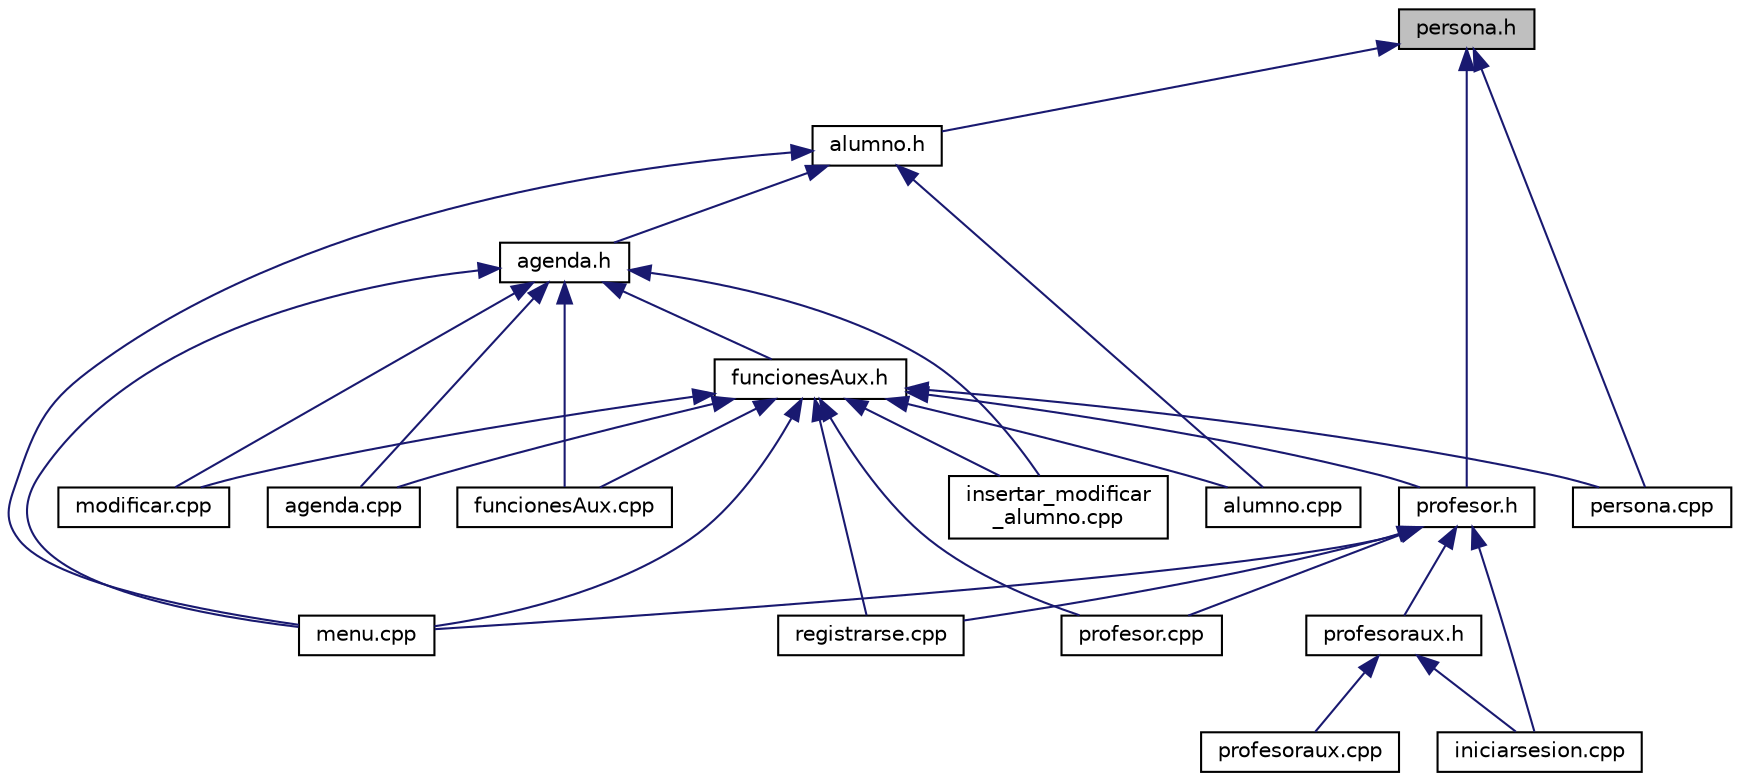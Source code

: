 digraph "persona.h"
{
  edge [fontname="Helvetica",fontsize="10",labelfontname="Helvetica",labelfontsize="10"];
  node [fontname="Helvetica",fontsize="10",shape=record];
  Node2 [label="persona.h",height=0.2,width=0.4,color="black", fillcolor="grey75", style="filled", fontcolor="black"];
  Node2 -> Node3 [dir="back",color="midnightblue",fontsize="10",style="solid",fontname="Helvetica"];
  Node3 [label="alumno.h",height=0.2,width=0.4,color="black", fillcolor="white", style="filled",URL="$alumno_8h.html",tooltip="Archivo que contiene la clase Alumno con la que trabajará la clase Agenda. "];
  Node3 -> Node4 [dir="back",color="midnightblue",fontsize="10",style="solid",fontname="Helvetica"];
  Node4 [label="agenda.h",height=0.2,width=0.4,color="black", fillcolor="white", style="filled",URL="$agenda_8h.html",tooltip="Archivo que contiene la clase Agenda con la que trabajará la clase Profesor. "];
  Node4 -> Node5 [dir="back",color="midnightblue",fontsize="10",style="solid",fontname="Helvetica"];
  Node5 [label="agenda.cpp",height=0.2,width=0.4,color="black", fillcolor="white", style="filled",URL="$agenda_8cpp.html",tooltip="Archivo con los métodos de la clase Agenda implementados. "];
  Node4 -> Node6 [dir="back",color="midnightblue",fontsize="10",style="solid",fontname="Helvetica"];
  Node6 [label="funcionesAux.h",height=0.2,width=0.4,color="black", fillcolor="white", style="filled",URL="$funcionesAux_8h.html",tooltip="Archivo que contiene las funciones auxiliares. "];
  Node6 -> Node5 [dir="back",color="midnightblue",fontsize="10",style="solid",fontname="Helvetica"];
  Node6 -> Node7 [dir="back",color="midnightblue",fontsize="10",style="solid",fontname="Helvetica"];
  Node7 [label="alumno.cpp",height=0.2,width=0.4,color="black", fillcolor="white", style="filled",URL="$alumno_8cpp.html",tooltip="Archivo con los métodos de la clase Alumno implementados. "];
  Node6 -> Node8 [dir="back",color="midnightblue",fontsize="10",style="solid",fontname="Helvetica"];
  Node8 [label="funcionesAux.cpp",height=0.2,width=0.4,color="black", fillcolor="white", style="filled",URL="$funcionesAux_8cpp.html",tooltip="Archivo con las funciones auxiliares implementadas. "];
  Node6 -> Node9 [dir="back",color="midnightblue",fontsize="10",style="solid",fontname="Helvetica"];
  Node9 [label="profesor.h",height=0.2,width=0.4,color="black", fillcolor="white", style="filled",URL="$profesor_8h.html",tooltip="Archivo que contiene la clase Profesor que utilizará la clase Agenda. "];
  Node9 -> Node10 [dir="back",color="midnightblue",fontsize="10",style="solid",fontname="Helvetica"];
  Node10 [label="iniciarsesion.cpp",height=0.2,width=0.4,color="black", fillcolor="white", style="filled",URL="$iniciarsesion_8cpp_source.html"];
  Node9 -> Node11 [dir="back",color="midnightblue",fontsize="10",style="solid",fontname="Helvetica"];
  Node11 [label="profesoraux.h",height=0.2,width=0.4,color="black", fillcolor="white", style="filled",URL="$profesoraux_8h_source.html"];
  Node11 -> Node10 [dir="back",color="midnightblue",fontsize="10",style="solid",fontname="Helvetica"];
  Node11 -> Node12 [dir="back",color="midnightblue",fontsize="10",style="solid",fontname="Helvetica"];
  Node12 [label="profesoraux.cpp",height=0.2,width=0.4,color="black", fillcolor="white", style="filled",URL="$profesoraux_8cpp_source.html"];
  Node9 -> Node13 [dir="back",color="midnightblue",fontsize="10",style="solid",fontname="Helvetica"];
  Node13 [label="menu.cpp",height=0.2,width=0.4,color="black", fillcolor="white", style="filled",URL="$menu_8cpp_source.html"];
  Node9 -> Node14 [dir="back",color="midnightblue",fontsize="10",style="solid",fontname="Helvetica"];
  Node14 [label="profesor.cpp",height=0.2,width=0.4,color="black", fillcolor="white", style="filled",URL="$profesor_8cpp.html",tooltip="Archivo con los métodos de la clase Profesor implementados. "];
  Node9 -> Node15 [dir="back",color="midnightblue",fontsize="10",style="solid",fontname="Helvetica"];
  Node15 [label="registrarse.cpp",height=0.2,width=0.4,color="black", fillcolor="white", style="filled",URL="$registrarse_8cpp_source.html"];
  Node6 -> Node16 [dir="back",color="midnightblue",fontsize="10",style="solid",fontname="Helvetica"];
  Node16 [label="insertar_modificar\l_alumno.cpp",height=0.2,width=0.4,color="black", fillcolor="white", style="filled",URL="$insertar__modificar__alumno_8cpp_source.html"];
  Node6 -> Node13 [dir="back",color="midnightblue",fontsize="10",style="solid",fontname="Helvetica"];
  Node6 -> Node17 [dir="back",color="midnightblue",fontsize="10",style="solid",fontname="Helvetica"];
  Node17 [label="modificar.cpp",height=0.2,width=0.4,color="black", fillcolor="white", style="filled",URL="$modificar_8cpp_source.html"];
  Node6 -> Node18 [dir="back",color="midnightblue",fontsize="10",style="solid",fontname="Helvetica"];
  Node18 [label="persona.cpp",height=0.2,width=0.4,color="black", fillcolor="white", style="filled",URL="$persona_8cpp.html",tooltip="Archivo con los métodos de la clase Persona implementados. "];
  Node6 -> Node14 [dir="back",color="midnightblue",fontsize="10",style="solid",fontname="Helvetica"];
  Node6 -> Node15 [dir="back",color="midnightblue",fontsize="10",style="solid",fontname="Helvetica"];
  Node4 -> Node8 [dir="back",color="midnightblue",fontsize="10",style="solid",fontname="Helvetica"];
  Node4 -> Node16 [dir="back",color="midnightblue",fontsize="10",style="solid",fontname="Helvetica"];
  Node4 -> Node13 [dir="back",color="midnightblue",fontsize="10",style="solid",fontname="Helvetica"];
  Node4 -> Node17 [dir="back",color="midnightblue",fontsize="10",style="solid",fontname="Helvetica"];
  Node3 -> Node7 [dir="back",color="midnightblue",fontsize="10",style="solid",fontname="Helvetica"];
  Node3 -> Node13 [dir="back",color="midnightblue",fontsize="10",style="solid",fontname="Helvetica"];
  Node2 -> Node9 [dir="back",color="midnightblue",fontsize="10",style="solid",fontname="Helvetica"];
  Node2 -> Node18 [dir="back",color="midnightblue",fontsize="10",style="solid",fontname="Helvetica"];
}
